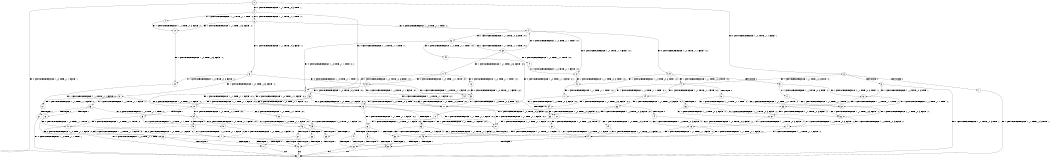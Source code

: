 digraph BCG {
size = "7, 10.5";
center = TRUE;
node [shape = circle];
0 [peripheries = 2];
0 -> 1 [label = "EX !0 !ATOMIC_EXCH_BRANCH (1, +0, TRUE, +1, 1, FALSE) !::"];
0 -> 2 [label = "EX !1 !ATOMIC_EXCH_BRANCH (1, +1, TRUE, +0, 3, TRUE) !::"];
0 -> 3 [label = "EX !0 !ATOMIC_EXCH_BRANCH (1, +0, TRUE, +1, 1, FALSE) !::"];
2 -> 4 [label = "EX !1 !ATOMIC_EXCH_BRANCH (1, +1, TRUE, +1, 1, TRUE) !:1:"];
2 -> 5 [label = "EX !0 !ATOMIC_EXCH_BRANCH (1, +0, TRUE, +1, 1, TRUE) !:1:"];
2 -> 6 [label = "EX !1 !ATOMIC_EXCH_BRANCH (1, +1, TRUE, +1, 1, TRUE) !:1:"];
3 -> 7 [label = "TERMINATE !0"];
3 -> 8 [label = "TERMINATE !0"];
3 -> 9 [label = "EX !1 !ATOMIC_EXCH_BRANCH (1, +1, TRUE, +0, 3, TRUE) !:0:"];
4 -> 10 [label = "EX !1 !ATOMIC_EXCH_BRANCH (1, +1, TRUE, +0, 3, FALSE) !:1:"];
5 -> 11 [label = "EX !0 !ATOMIC_EXCH_BRANCH (1, +0, TRUE, +1, 1, FALSE) !:0:1:"];
5 -> 12 [label = "EX !1 !ATOMIC_EXCH_BRANCH (1, +1, TRUE, +1, 1, FALSE) !:0:1:"];
5 -> 13 [label = "EX !0 !ATOMIC_EXCH_BRANCH (1, +0, TRUE, +1, 1, FALSE) !:0:1:"];
6 -> 10 [label = "EX !1 !ATOMIC_EXCH_BRANCH (1, +1, TRUE, +0, 3, FALSE) !:1:"];
6 -> 14 [label = "EX !0 !ATOMIC_EXCH_BRANCH (1, +0, TRUE, +1, 1, TRUE) !:1:"];
6 -> 15 [label = "EX !1 !ATOMIC_EXCH_BRANCH (1, +1, TRUE, +0, 3, FALSE) !:1:"];
7 -> 1 [label = "EX !1 !ATOMIC_EXCH_BRANCH (1, +1, TRUE, +0, 3, TRUE) !::"];
8 -> 1 [label = "EX !1 !ATOMIC_EXCH_BRANCH (1, +1, TRUE, +0, 3, TRUE) !::"];
8 -> 16 [label = "EX !1 !ATOMIC_EXCH_BRANCH (1, +1, TRUE, +0, 3, TRUE) !::"];
9 -> 17 [label = "EX !1 !ATOMIC_EXCH_BRANCH (1, +1, TRUE, +1, 1, TRUE) !:0:1:"];
9 -> 18 [label = "TERMINATE !0"];
9 -> 19 [label = "EX !1 !ATOMIC_EXCH_BRANCH (1, +1, TRUE, +1, 1, TRUE) !:0:1:"];
10 -> 20 [label = "EX !1 !ATOMIC_EXCH_BRANCH (1, +0, TRUE, +0, 3, FALSE) !:1:"];
11 -> 21 [label = "EX !1 !ATOMIC_EXCH_BRANCH (1, +1, TRUE, +1, 1, FALSE) !:0:1:"];
12 -> 22 [label = "EX !0 !ATOMIC_EXCH_BRANCH (1, +0, TRUE, +1, 1, TRUE) !:0:1:"];
12 -> 23 [label = "TERMINATE !1"];
12 -> 24 [label = "EX !0 !ATOMIC_EXCH_BRANCH (1, +0, TRUE, +1, 1, TRUE) !:0:1:"];
13 -> 21 [label = "EX !1 !ATOMIC_EXCH_BRANCH (1, +1, TRUE, +1, 1, FALSE) !:0:1:"];
13 -> 25 [label = "TERMINATE !0"];
13 -> 26 [label = "EX !1 !ATOMIC_EXCH_BRANCH (1, +1, TRUE, +1, 1, FALSE) !:0:1:"];
14 -> 27 [label = "EX !0 !ATOMIC_EXCH_BRANCH (1, +0, TRUE, +1, 1, FALSE) !:0:1:"];
14 -> 28 [label = "EX !1 !ATOMIC_EXCH_BRANCH (1, +1, TRUE, +0, 3, TRUE) !:0:1:"];
14 -> 29 [label = "EX !0 !ATOMIC_EXCH_BRANCH (1, +0, TRUE, +1, 1, FALSE) !:0:1:"];
15 -> 20 [label = "EX !1 !ATOMIC_EXCH_BRANCH (1, +0, TRUE, +0, 3, FALSE) !:1:"];
15 -> 30 [label = "EX !0 !ATOMIC_EXCH_BRANCH (1, +0, TRUE, +1, 1, TRUE) !:1:"];
15 -> 31 [label = "EX !1 !ATOMIC_EXCH_BRANCH (1, +0, TRUE, +0, 3, FALSE) !:1:"];
16 -> 32 [label = "EX !1 !ATOMIC_EXCH_BRANCH (1, +1, TRUE, +1, 1, TRUE) !:1:"];
16 -> 33 [label = "EX !1 !ATOMIC_EXCH_BRANCH (1, +1, TRUE, +1, 1, TRUE) !:1:"];
17 -> 34 [label = "EX !1 !ATOMIC_EXCH_BRANCH (1, +1, TRUE, +0, 3, FALSE) !:0:1:"];
18 -> 32 [label = "EX !1 !ATOMIC_EXCH_BRANCH (1, +1, TRUE, +1, 1, TRUE) !:1:"];
18 -> 33 [label = "EX !1 !ATOMIC_EXCH_BRANCH (1, +1, TRUE, +1, 1, TRUE) !:1:"];
19 -> 34 [label = "EX !1 !ATOMIC_EXCH_BRANCH (1, +1, TRUE, +0, 3, FALSE) !:0:1:"];
19 -> 35 [label = "TERMINATE !0"];
19 -> 36 [label = "EX !1 !ATOMIC_EXCH_BRANCH (1, +1, TRUE, +0, 3, FALSE) !:0:1:"];
20 -> 37 [label = "EX !1 !ATOMIC_EXCH_BRANCH (1, +1, TRUE, +1, 1, FALSE) !:1:"];
21 -> 38 [label = "TERMINATE !0"];
22 -> 39 [label = "EX !0 !ATOMIC_EXCH_BRANCH (1, +0, TRUE, +1, 1, FALSE) !:0:1:"];
23 -> 40 [label = "EX !0 !ATOMIC_EXCH_BRANCH (1, +0, TRUE, +1, 1, TRUE) !:0:"];
23 -> 41 [label = "EX !0 !ATOMIC_EXCH_BRANCH (1, +0, TRUE, +1, 1, TRUE) !:0:"];
24 -> 39 [label = "EX !0 !ATOMIC_EXCH_BRANCH (1, +0, TRUE, +1, 1, FALSE) !:0:1:"];
24 -> 42 [label = "TERMINATE !1"];
24 -> 43 [label = "EX !0 !ATOMIC_EXCH_BRANCH (1, +0, TRUE, +1, 1, FALSE) !:0:1:"];
25 -> 44 [label = "EX !1 !ATOMIC_EXCH_BRANCH (1, +1, TRUE, +1, 1, FALSE) !:1:"];
25 -> 45 [label = "EX !1 !ATOMIC_EXCH_BRANCH (1, +1, TRUE, +1, 1, FALSE) !:1:"];
26 -> 38 [label = "TERMINATE !0"];
26 -> 46 [label = "TERMINATE !1"];
26 -> 47 [label = "TERMINATE !0"];
27 -> 48 [label = "EX !1 !ATOMIC_EXCH_BRANCH (1, +1, TRUE, +0, 3, TRUE) !:0:1:"];
28 -> 49 [label = "EX !0 !ATOMIC_EXCH_BRANCH (1, +0, TRUE, +1, 1, TRUE) !:0:1:"];
28 -> 50 [label = "EX !1 !ATOMIC_EXCH_BRANCH (1, +1, TRUE, +1, 1, TRUE) !:0:1:"];
28 -> 5 [label = "EX !0 !ATOMIC_EXCH_BRANCH (1, +0, TRUE, +1, 1, TRUE) !:0:1:"];
29 -> 48 [label = "EX !1 !ATOMIC_EXCH_BRANCH (1, +1, TRUE, +0, 3, TRUE) !:0:1:"];
29 -> 51 [label = "TERMINATE !0"];
29 -> 9 [label = "EX !1 !ATOMIC_EXCH_BRANCH (1, +1, TRUE, +0, 3, TRUE) !:0:1:"];
30 -> 52 [label = "EX !0 !ATOMIC_EXCH_BRANCH (1, +0, TRUE, +1, 1, FALSE) !:0:1:"];
30 -> 53 [label = "EX !1 !ATOMIC_EXCH_BRANCH (1, +0, TRUE, +0, 3, TRUE) !:0:1:"];
30 -> 54 [label = "EX !0 !ATOMIC_EXCH_BRANCH (1, +0, TRUE, +1, 1, FALSE) !:0:1:"];
31 -> 37 [label = "EX !1 !ATOMIC_EXCH_BRANCH (1, +1, TRUE, +1, 1, FALSE) !:1:"];
31 -> 13 [label = "EX !0 !ATOMIC_EXCH_BRANCH (1, +0, TRUE, +1, 1, FALSE) !:1:"];
31 -> 55 [label = "EX !1 !ATOMIC_EXCH_BRANCH (1, +1, TRUE, +1, 1, FALSE) !:1:"];
32 -> 56 [label = "EX !1 !ATOMIC_EXCH_BRANCH (1, +1, TRUE, +0, 3, FALSE) !:1:"];
33 -> 56 [label = "EX !1 !ATOMIC_EXCH_BRANCH (1, +1, TRUE, +0, 3, FALSE) !:1:"];
33 -> 57 [label = "EX !1 !ATOMIC_EXCH_BRANCH (1, +1, TRUE, +0, 3, FALSE) !:1:"];
34 -> 58 [label = "EX !1 !ATOMIC_EXCH_BRANCH (1, +0, TRUE, +0, 3, FALSE) !:0:1:"];
35 -> 56 [label = "EX !1 !ATOMIC_EXCH_BRANCH (1, +1, TRUE, +0, 3, FALSE) !:1:"];
35 -> 57 [label = "EX !1 !ATOMIC_EXCH_BRANCH (1, +1, TRUE, +0, 3, FALSE) !:1:"];
36 -> 58 [label = "EX !1 !ATOMIC_EXCH_BRANCH (1, +0, TRUE, +0, 3, FALSE) !:0:1:"];
36 -> 59 [label = "TERMINATE !0"];
36 -> 60 [label = "EX !1 !ATOMIC_EXCH_BRANCH (1, +0, TRUE, +0, 3, FALSE) !:0:1:"];
37 -> 61 [label = "TERMINATE !1"];
38 -> 62 [label = "TERMINATE !1"];
39 -> 63 [label = "TERMINATE !0"];
40 -> 64 [label = "EX !0 !ATOMIC_EXCH_BRANCH (1, +0, TRUE, +1, 1, FALSE) !:0:"];
41 -> 64 [label = "EX !0 !ATOMIC_EXCH_BRANCH (1, +0, TRUE, +1, 1, FALSE) !:0:"];
41 -> 65 [label = "EX !0 !ATOMIC_EXCH_BRANCH (1, +0, TRUE, +1, 1, FALSE) !:0:"];
42 -> 64 [label = "EX !0 !ATOMIC_EXCH_BRANCH (1, +0, TRUE, +1, 1, FALSE) !:0:"];
42 -> 65 [label = "EX !0 !ATOMIC_EXCH_BRANCH (1, +0, TRUE, +1, 1, FALSE) !:0:"];
43 -> 63 [label = "TERMINATE !0"];
43 -> 66 [label = "TERMINATE !1"];
43 -> 67 [label = "TERMINATE !0"];
44 -> 62 [label = "TERMINATE !1"];
45 -> 62 [label = "TERMINATE !1"];
45 -> 68 [label = "TERMINATE !1"];
46 -> 62 [label = "TERMINATE !0"];
46 -> 68 [label = "TERMINATE !0"];
47 -> 62 [label = "TERMINATE !1"];
47 -> 68 [label = "TERMINATE !1"];
48 -> 17 [label = "EX !1 !ATOMIC_EXCH_BRANCH (1, +1, TRUE, +1, 1, TRUE) !:0:1:"];
49 -> 11 [label = "EX !0 !ATOMIC_EXCH_BRANCH (1, +0, TRUE, +1, 1, FALSE) !:0:1:"];
50 -> 69 [label = "EX !0 !ATOMIC_EXCH_BRANCH (1, +0, TRUE, +1, 1, TRUE) !:0:1:"];
50 -> 70 [label = "EX !1 !ATOMIC_EXCH_BRANCH (1, +1, TRUE, +0, 3, FALSE) !:0:1:"];
50 -> 14 [label = "EX !0 !ATOMIC_EXCH_BRANCH (1, +0, TRUE, +1, 1, TRUE) !:0:1:"];
51 -> 71 [label = "EX !1 !ATOMIC_EXCH_BRANCH (1, +1, TRUE, +0, 3, TRUE) !:1:"];
51 -> 16 [label = "EX !1 !ATOMIC_EXCH_BRANCH (1, +1, TRUE, +0, 3, TRUE) !:1:"];
52 -> 11 [label = "EX !1 !ATOMIC_EXCH_BRANCH (1, +0, TRUE, +0, 3, TRUE) !:0:1:"];
53 -> 11 [label = "EX !0 !ATOMIC_EXCH_BRANCH (1, +0, TRUE, +1, 1, FALSE) !:0:1:"];
53 -> 12 [label = "EX !1 !ATOMIC_EXCH_BRANCH (1, +1, TRUE, +1, 1, FALSE) !:0:1:"];
53 -> 13 [label = "EX !0 !ATOMIC_EXCH_BRANCH (1, +0, TRUE, +1, 1, FALSE) !:0:1:"];
54 -> 11 [label = "EX !1 !ATOMIC_EXCH_BRANCH (1, +0, TRUE, +0, 3, TRUE) !:0:1:"];
54 -> 72 [label = "TERMINATE !0"];
54 -> 13 [label = "EX !1 !ATOMIC_EXCH_BRANCH (1, +0, TRUE, +0, 3, TRUE) !:0:1:"];
55 -> 61 [label = "TERMINATE !1"];
55 -> 73 [label = "TERMINATE !1"];
55 -> 24 [label = "EX !0 !ATOMIC_EXCH_BRANCH (1, +0, TRUE, +1, 1, TRUE) !:1:"];
56 -> 74 [label = "EX !1 !ATOMIC_EXCH_BRANCH (1, +0, TRUE, +0, 3, FALSE) !:1:"];
57 -> 74 [label = "EX !1 !ATOMIC_EXCH_BRANCH (1, +0, TRUE, +0, 3, FALSE) !:1:"];
57 -> 75 [label = "EX !1 !ATOMIC_EXCH_BRANCH (1, +0, TRUE, +0, 3, FALSE) !:1:"];
58 -> 21 [label = "EX !1 !ATOMIC_EXCH_BRANCH (1, +1, TRUE, +1, 1, FALSE) !:0:1:"];
59 -> 74 [label = "EX !1 !ATOMIC_EXCH_BRANCH (1, +0, TRUE, +0, 3, FALSE) !:1:"];
59 -> 75 [label = "EX !1 !ATOMIC_EXCH_BRANCH (1, +0, TRUE, +0, 3, FALSE) !:1:"];
60 -> 21 [label = "EX !1 !ATOMIC_EXCH_BRANCH (1, +1, TRUE, +1, 1, FALSE) !:0:1:"];
60 -> 25 [label = "TERMINATE !0"];
60 -> 26 [label = "EX !1 !ATOMIC_EXCH_BRANCH (1, +1, TRUE, +1, 1, FALSE) !:0:1:"];
61 -> 1 [label = "EX !0 !ATOMIC_EXCH_BRANCH (1, +0, TRUE, +1, 1, TRUE) !::"];
62 -> 1 [label = "exit"];
63 -> 76 [label = "TERMINATE !1"];
64 -> 76 [label = "TERMINATE !0"];
65 -> 76 [label = "TERMINATE !0"];
65 -> 77 [label = "TERMINATE !0"];
66 -> 76 [label = "TERMINATE !0"];
66 -> 77 [label = "TERMINATE !0"];
67 -> 76 [label = "TERMINATE !1"];
67 -> 77 [label = "TERMINATE !1"];
68 -> 1 [label = "exit"];
69 -> 27 [label = "EX !0 !ATOMIC_EXCH_BRANCH (1, +0, TRUE, +1, 1, FALSE) !:0:1:"];
70 -> 78 [label = "EX !0 !ATOMIC_EXCH_BRANCH (1, +0, TRUE, +1, 1, TRUE) !:0:1:"];
70 -> 5 [label = "EX !1 !ATOMIC_EXCH_BRANCH (1, +0, TRUE, +0, 3, FALSE) !:0:1:"];
70 -> 30 [label = "EX !0 !ATOMIC_EXCH_BRANCH (1, +0, TRUE, +1, 1, TRUE) !:0:1:"];
71 -> 32 [label = "EX !1 !ATOMIC_EXCH_BRANCH (1, +1, TRUE, +1, 1, TRUE) !:1:"];
72 -> 79 [label = "EX !1 !ATOMIC_EXCH_BRANCH (1, +0, TRUE, +0, 3, TRUE) !:1:"];
72 -> 80 [label = "EX !1 !ATOMIC_EXCH_BRANCH (1, +0, TRUE, +0, 3, TRUE) !:1:"];
73 -> 1 [label = "EX !0 !ATOMIC_EXCH_BRANCH (1, +0, TRUE, +1, 1, TRUE) !::"];
73 -> 41 [label = "EX !0 !ATOMIC_EXCH_BRANCH (1, +0, TRUE, +1, 1, TRUE) !::"];
74 -> 44 [label = "EX !1 !ATOMIC_EXCH_BRANCH (1, +1, TRUE, +1, 1, FALSE) !:1:"];
75 -> 44 [label = "EX !1 !ATOMIC_EXCH_BRANCH (1, +1, TRUE, +1, 1, FALSE) !:1:"];
75 -> 45 [label = "EX !1 !ATOMIC_EXCH_BRANCH (1, +1, TRUE, +1, 1, FALSE) !:1:"];
76 -> 1 [label = "exit"];
77 -> 1 [label = "exit"];
78 -> 52 [label = "EX !0 !ATOMIC_EXCH_BRANCH (1, +0, TRUE, +1, 1, FALSE) !:0:1:"];
79 -> 44 [label = "EX !1 !ATOMIC_EXCH_BRANCH (1, +1, TRUE, +1, 1, FALSE) !:1:"];
80 -> 44 [label = "EX !1 !ATOMIC_EXCH_BRANCH (1, +1, TRUE, +1, 1, FALSE) !:1:"];
80 -> 45 [label = "EX !1 !ATOMIC_EXCH_BRANCH (1, +1, TRUE, +1, 1, FALSE) !:1:"];
}
